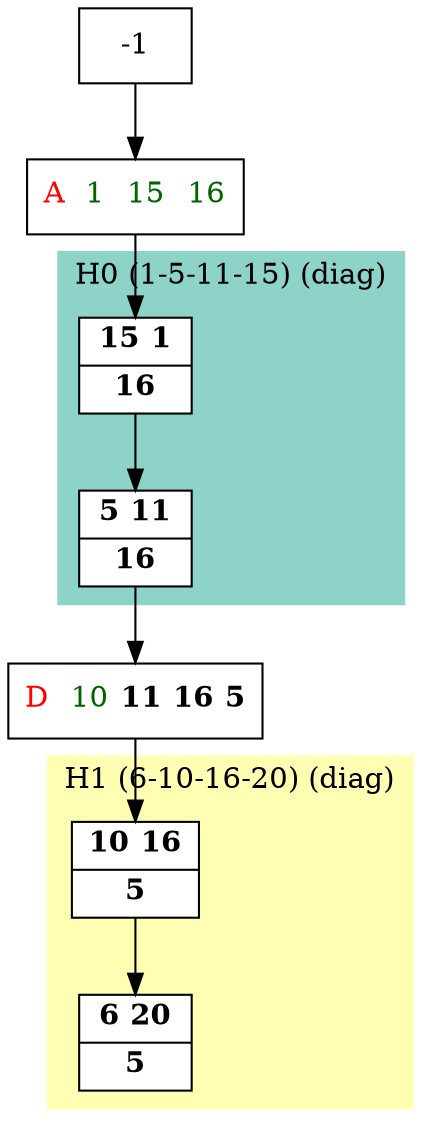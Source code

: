digraph G {
    node [shape=box];
    subgraph cluster0 {
        node [style=filled,fillcolor=white];
        labeljust="l";
        style=filled;
        color="#8DD3C7";
        H0_0 -> H0_7;
        label="H0 (1-5-11-15) (diag)";
    }
    subgraph cluster1 {
        node [style=filled,fillcolor=white];
        labeljust="l";
        style=filled;
        color="#FFFFB3";
        H1_7 -> H1_0;
        label="H1 (6-10-16-20) (diag)";
    }
     1 [shape=record,label= <{  <FONT COLOR="RED">A</FONT>  <FONT COLOR="DARKGREEN">1</FONT>  <FONT COLOR="DARKGREEN">15</FONT>  <FONT COLOR="DARKGREEN">16</FONT>}> ];
     -1  ->  1;
     H0_0 [shape=record,label= <{ <b>15</b> <b>1</b>|  <b>16</b>}> ];
     1  ->  H0_0;
     H0_7 [shape=record,label= <{ <b>5</b> <b>11</b>|  <b>16</b>}> ];
     10 [shape=record,label= <{  <FONT COLOR="RED">D</FONT>  <FONT COLOR="DARKGREEN">10</FONT> <b>11</b> <b>16</b> <b>5</b>}> ];
     H0_7  ->  10;
     H1_7 [shape=record,label= <{ <b>10</b> <b>16</b>|  <b>5</b>}> ];
     10  ->  H1_7;
     H1_0 [shape=record,label= <{ <b>6</b> <b>20</b>|  <b>5</b>}> ];
}
